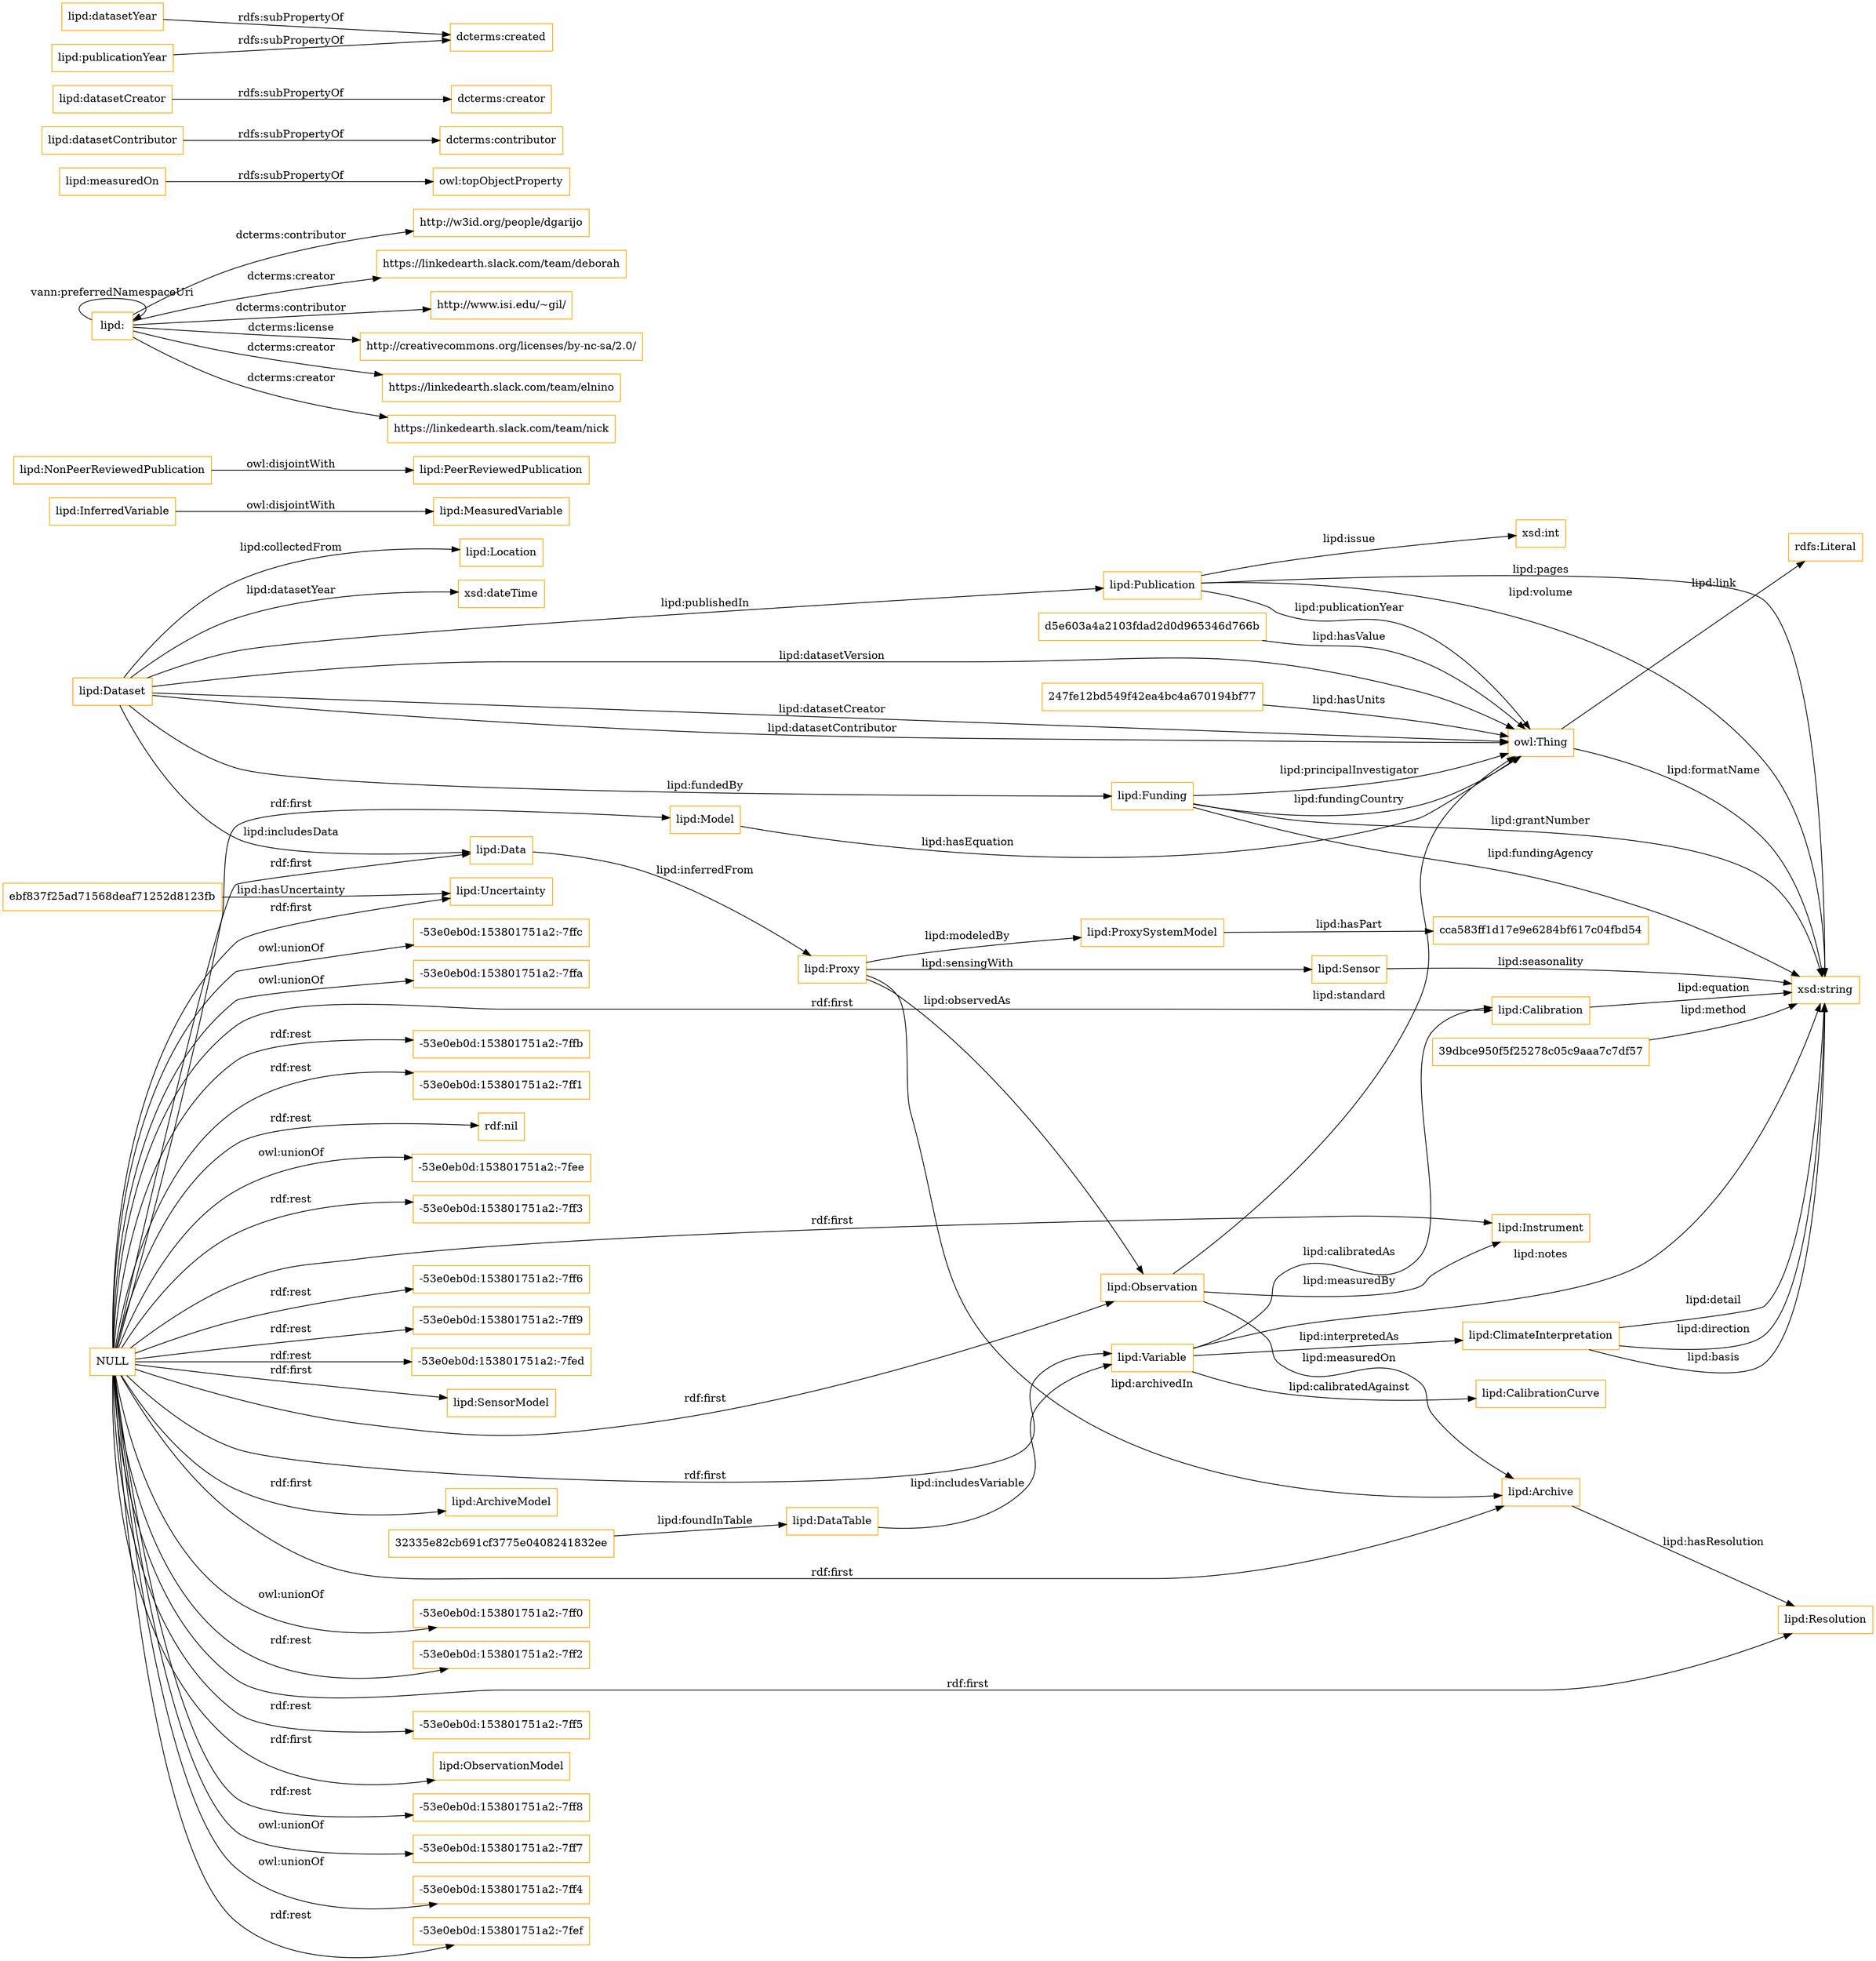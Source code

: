 digraph ar2dtool_diagram { 
rankdir=LR;
size="1501"
node [shape = rectangle, color="orange"]; "lipd:Sensor" "lipd:Funding" "lipd:Resolution" "lipd:Dataset" "lipd:Publication" "lipd:DataTable" "32335e82cb691cf3775e0408241832ee" "lipd:Model" "lipd:Data" "lipd:SensorModel" "lipd:Location" "lipd:CalibrationCurve" "lipd:Calibration" "lipd:InferredVariable" "lipd:NonPeerReviewedPublication" "lipd:ArchiveModel" "lipd:MeasuredVariable" "lipd:Proxy" "lipd:ProxySystemModel" "lipd:Instrument" "lipd:ObservationModel" "cca583ff1d17e9e6284bf617c04fbd54" "d5e603a4a2103fdad2d0d965346d766b" "lipd:Uncertainty" "lipd:Observation" "247fe12bd549f42ea4bc4a670194bf77" "ebf837f25ad71568deaf71252d8123fb" "lipd:ClimateInterpretation" "lipd:Variable" "lipd:Archive" "39dbce950f5f25278c05c9aaa7c7df57" "lipd:PeerReviewedPublication" ; /*classes style*/
	"lipd:NonPeerReviewedPublication" -> "lipd:PeerReviewedPublication" [ label = "owl:disjointWith" ];
	"lipd:" -> "http://w3id.org/people/dgarijo" [ label = "dcterms:contributor" ];
	"lipd:" -> "https://linkedearth.slack.com/team/deborah" [ label = "dcterms:creator" ];
	"lipd:" -> "http://www.isi.edu/~gil/" [ label = "dcterms:contributor" ];
	"lipd:" -> "http://creativecommons.org/licenses/by-nc-sa/2.0/" [ label = "dcterms:license" ];
	"lipd:" -> "https://linkedearth.slack.com/team/elnino" [ label = "dcterms:creator" ];
	"lipd:" -> "https://linkedearth.slack.com/team/nick" [ label = "dcterms:creator" ];
	"lipd:" -> "lipd:" [ label = "vann:preferredNamespaceUri" ];
	"lipd:measuredOn" -> "owl:topObjectProperty" [ label = "rdfs:subPropertyOf" ];
	"lipd:datasetContributor" -> "dcterms:contributor" [ label = "rdfs:subPropertyOf" ];
	"lipd:datasetCreator" -> "dcterms:creator" [ label = "rdfs:subPropertyOf" ];
	"NULL" -> "lipd:Instrument" [ label = "rdf:first" ];
	"NULL" -> "lipd:SensorModel" [ label = "rdf:first" ];
	"NULL" -> "-53e0eb0d:153801751a2:-7ff2" [ label = "rdf:rest" ];
	"NULL" -> "-53e0eb0d:153801751a2:-7ff5" [ label = "rdf:rest" ];
	"NULL" -> "-53e0eb0d:153801751a2:-7ff8" [ label = "rdf:rest" ];
	"NULL" -> "lipd:Archive" [ label = "rdf:first" ];
	"NULL" -> "lipd:ObservationModel" [ label = "rdf:first" ];
	"NULL" -> "-53e0eb0d:153801751a2:-7ff7" [ label = "owl:unionOf" ];
	"NULL" -> "-53e0eb0d:153801751a2:-7ff4" [ label = "owl:unionOf" ];
	"NULL" -> "-53e0eb0d:153801751a2:-7fef" [ label = "rdf:rest" ];
	"NULL" -> "-53e0eb0d:153801751a2:-7ffc" [ label = "owl:unionOf" ];
	"NULL" -> "-53e0eb0d:153801751a2:-7ffa" [ label = "owl:unionOf" ];
	"NULL" -> "lipd:Variable" [ label = "rdf:first" ];
	"NULL" -> "-53e0eb0d:153801751a2:-7ffb" [ label = "rdf:rest" ];
	"NULL" -> "-53e0eb0d:153801751a2:-7ff1" [ label = "rdf:rest" ];
	"NULL" -> "lipd:Uncertainty" [ label = "rdf:first" ];
	"NULL" -> "rdf:nil" [ label = "rdf:rest" ];
	"NULL" -> "-53e0eb0d:153801751a2:-7fee" [ label = "owl:unionOf" ];
	"NULL" -> "lipd:Calibration" [ label = "rdf:first" ];
	"NULL" -> "-53e0eb0d:153801751a2:-7ff3" [ label = "rdf:rest" ];
	"NULL" -> "lipd:Data" [ label = "rdf:first" ];
	"NULL" -> "-53e0eb0d:153801751a2:-7ff6" [ label = "rdf:rest" ];
	"NULL" -> "-53e0eb0d:153801751a2:-7ff9" [ label = "rdf:rest" ];
	"NULL" -> "lipd:Model" [ label = "rdf:first" ];
	"NULL" -> "lipd:Observation" [ label = "rdf:first" ];
	"NULL" -> "lipd:Resolution" [ label = "rdf:first" ];
	"NULL" -> "lipd:ArchiveModel" [ label = "rdf:first" ];
	"NULL" -> "-53e0eb0d:153801751a2:-7fed" [ label = "rdf:rest" ];
	"NULL" -> "-53e0eb0d:153801751a2:-7ff0" [ label = "owl:unionOf" ];
	"lipd:datasetYear" -> "dcterms:created" [ label = "rdfs:subPropertyOf" ];
	"lipd:publicationYear" -> "dcterms:created" [ label = "rdfs:subPropertyOf" ];
	"lipd:InferredVariable" -> "lipd:MeasuredVariable" [ label = "owl:disjointWith" ];
	"lipd:ClimateInterpretation" -> "xsd:string" [ label = "lipd:direction" ];
	"lipd:Dataset" -> "lipd:Funding" [ label = "lipd:fundedBy" ];
	"lipd:Funding" -> "owl:Thing" [ label = "lipd:fundingCountry" ];
	"lipd:Dataset" -> "lipd:Location" [ label = "lipd:collectedFrom" ];
	"lipd:Dataset" -> "owl:Thing" [ label = "lipd:datasetCreator" ];
	"lipd:Publication" -> "owl:Thing" [ label = "lipd:publicationYear" ];
	"lipd:Variable" -> "xsd:string" [ label = "lipd:notes" ];
	"lipd:Model" -> "owl:Thing" [ label = "lipd:hasEquation" ];
	"lipd:Dataset" -> "owl:Thing" [ label = "lipd:datasetContributor" ];
	"lipd:Proxy" -> "lipd:Archive" [ label = "lipd:archivedIn" ];
	"owl:Thing" -> "xsd:string" [ label = "lipd:formatName" ];
	"lipd:Funding" -> "xsd:string" [ label = "lipd:grantNumber" ];
	"39dbce950f5f25278c05c9aaa7c7df57" -> "xsd:string" [ label = "lipd:method" ];
	"lipd:ProxySystemModel" -> "cca583ff1d17e9e6284bf617c04fbd54" [ label = "lipd:hasPart" ];
	"lipd:Dataset" -> "lipd:Publication" [ label = "lipd:publishedIn" ];
	"32335e82cb691cf3775e0408241832ee" -> "lipd:DataTable" [ label = "lipd:foundInTable" ];
	"lipd:Publication" -> "xsd:int" [ label = "lipd:issue" ];
	"lipd:Funding" -> "owl:Thing" [ label = "lipd:principalInvestigator" ];
	"lipd:Dataset" -> "xsd:dateTime" [ label = "lipd:datasetYear" ];
	"lipd:DataTable" -> "lipd:Variable" [ label = "lipd:includesVariable" ];
	"lipd:Proxy" -> "lipd:Observation" [ label = "lipd:observedAs" ];
	"lipd:Calibration" -> "xsd:string" [ label = "lipd:equation" ];
	"lipd:Observation" -> "lipd:Instrument" [ label = "lipd:measuredBy" ];
	"lipd:Funding" -> "xsd:string" [ label = "lipd:fundingAgency" ];
	"lipd:Proxy" -> "lipd:ProxySystemModel" [ label = "lipd:modeledBy" ];
	"lipd:Archive" -> "lipd:Resolution" [ label = "lipd:hasResolution" ];
	"lipd:Variable" -> "lipd:Calibration" [ label = "lipd:calibratedAs" ];
	"lipd:ClimateInterpretation" -> "xsd:string" [ label = "lipd:basis" ];
	"owl:Thing" -> "rdfs:Literal" [ label = "lipd:link" ];
	"lipd:Observation" -> "owl:Thing" [ label = "lipd:standard" ];
	"lipd:Publication" -> "xsd:string" [ label = "lipd:pages" ];
	"ebf837f25ad71568deaf71252d8123fb" -> "lipd:Uncertainty" [ label = "lipd:hasUncertainty" ];
	"lipd:Variable" -> "lipd:CalibrationCurve" [ label = "lipd:calibratedAgainst" ];
	"lipd:Sensor" -> "xsd:string" [ label = "lipd:seasonality" ];
	"lipd:Data" -> "lipd:Proxy" [ label = "lipd:inferredFrom" ];
	"247fe12bd549f42ea4bc4a670194bf77" -> "owl:Thing" [ label = "lipd:hasUnits" ];
	"lipd:Proxy" -> "lipd:Sensor" [ label = "lipd:sensingWith" ];
	"lipd:ClimateInterpretation" -> "xsd:string" [ label = "lipd:detail" ];
	"lipd:Publication" -> "xsd:string" [ label = "lipd:volume" ];
	"lipd:Observation" -> "lipd:Archive" [ label = "lipd:measuredOn" ];
	"lipd:Dataset" -> "lipd:Data" [ label = "lipd:includesData" ];
	"d5e603a4a2103fdad2d0d965346d766b" -> "owl:Thing" [ label = "lipd:hasValue" ];
	"lipd:Dataset" -> "owl:Thing" [ label = "lipd:datasetVersion" ];
	"lipd:Variable" -> "lipd:ClimateInterpretation" [ label = "lipd:interpretedAs" ];

}

